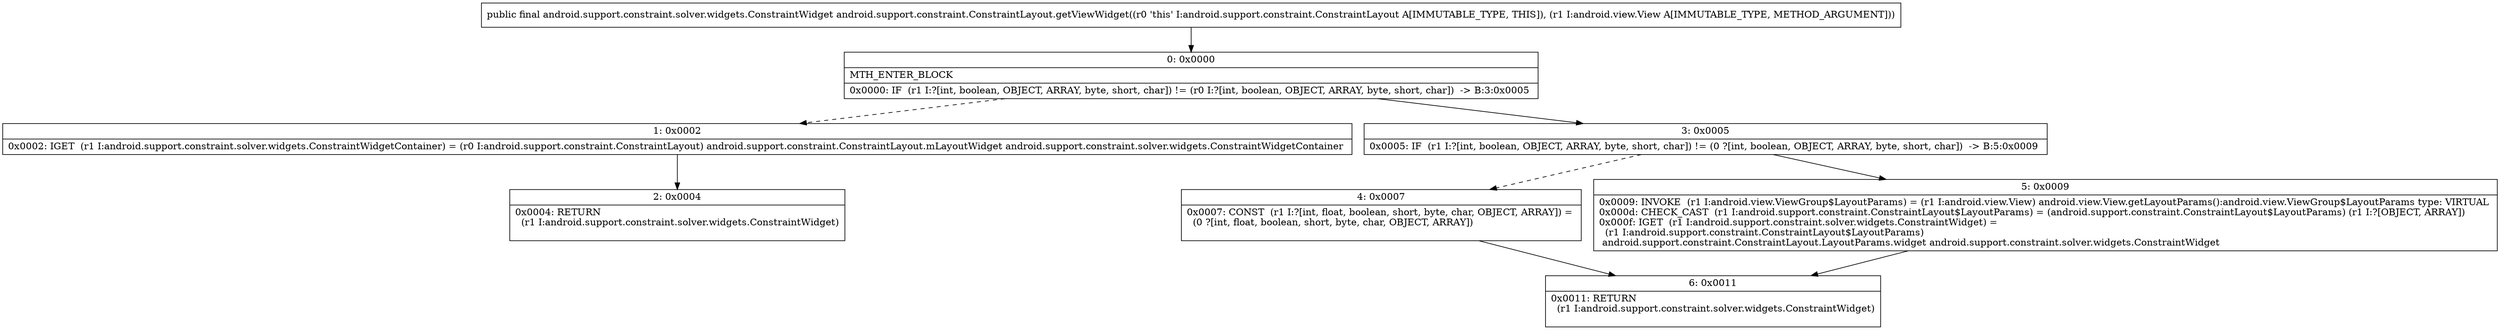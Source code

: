 digraph "CFG forandroid.support.constraint.ConstraintLayout.getViewWidget(Landroid\/view\/View;)Landroid\/support\/constraint\/solver\/widgets\/ConstraintWidget;" {
Node_0 [shape=record,label="{0\:\ 0x0000|MTH_ENTER_BLOCK\l|0x0000: IF  (r1 I:?[int, boolean, OBJECT, ARRAY, byte, short, char]) != (r0 I:?[int, boolean, OBJECT, ARRAY, byte, short, char])  \-\> B:3:0x0005 \l}"];
Node_1 [shape=record,label="{1\:\ 0x0002|0x0002: IGET  (r1 I:android.support.constraint.solver.widgets.ConstraintWidgetContainer) = (r0 I:android.support.constraint.ConstraintLayout) android.support.constraint.ConstraintLayout.mLayoutWidget android.support.constraint.solver.widgets.ConstraintWidgetContainer \l}"];
Node_2 [shape=record,label="{2\:\ 0x0004|0x0004: RETURN  \l  (r1 I:android.support.constraint.solver.widgets.ConstraintWidget)\l \l}"];
Node_3 [shape=record,label="{3\:\ 0x0005|0x0005: IF  (r1 I:?[int, boolean, OBJECT, ARRAY, byte, short, char]) != (0 ?[int, boolean, OBJECT, ARRAY, byte, short, char])  \-\> B:5:0x0009 \l}"];
Node_4 [shape=record,label="{4\:\ 0x0007|0x0007: CONST  (r1 I:?[int, float, boolean, short, byte, char, OBJECT, ARRAY]) = \l  (0 ?[int, float, boolean, short, byte, char, OBJECT, ARRAY])\l \l}"];
Node_5 [shape=record,label="{5\:\ 0x0009|0x0009: INVOKE  (r1 I:android.view.ViewGroup$LayoutParams) = (r1 I:android.view.View) android.view.View.getLayoutParams():android.view.ViewGroup$LayoutParams type: VIRTUAL \l0x000d: CHECK_CAST  (r1 I:android.support.constraint.ConstraintLayout$LayoutParams) = (android.support.constraint.ConstraintLayout$LayoutParams) (r1 I:?[OBJECT, ARRAY]) \l0x000f: IGET  (r1 I:android.support.constraint.solver.widgets.ConstraintWidget) = \l  (r1 I:android.support.constraint.ConstraintLayout$LayoutParams)\l android.support.constraint.ConstraintLayout.LayoutParams.widget android.support.constraint.solver.widgets.ConstraintWidget \l}"];
Node_6 [shape=record,label="{6\:\ 0x0011|0x0011: RETURN  \l  (r1 I:android.support.constraint.solver.widgets.ConstraintWidget)\l \l}"];
MethodNode[shape=record,label="{public final android.support.constraint.solver.widgets.ConstraintWidget android.support.constraint.ConstraintLayout.getViewWidget((r0 'this' I:android.support.constraint.ConstraintLayout A[IMMUTABLE_TYPE, THIS]), (r1 I:android.view.View A[IMMUTABLE_TYPE, METHOD_ARGUMENT])) }"];
MethodNode -> Node_0;
Node_0 -> Node_1[style=dashed];
Node_0 -> Node_3;
Node_1 -> Node_2;
Node_3 -> Node_4[style=dashed];
Node_3 -> Node_5;
Node_4 -> Node_6;
Node_5 -> Node_6;
}

